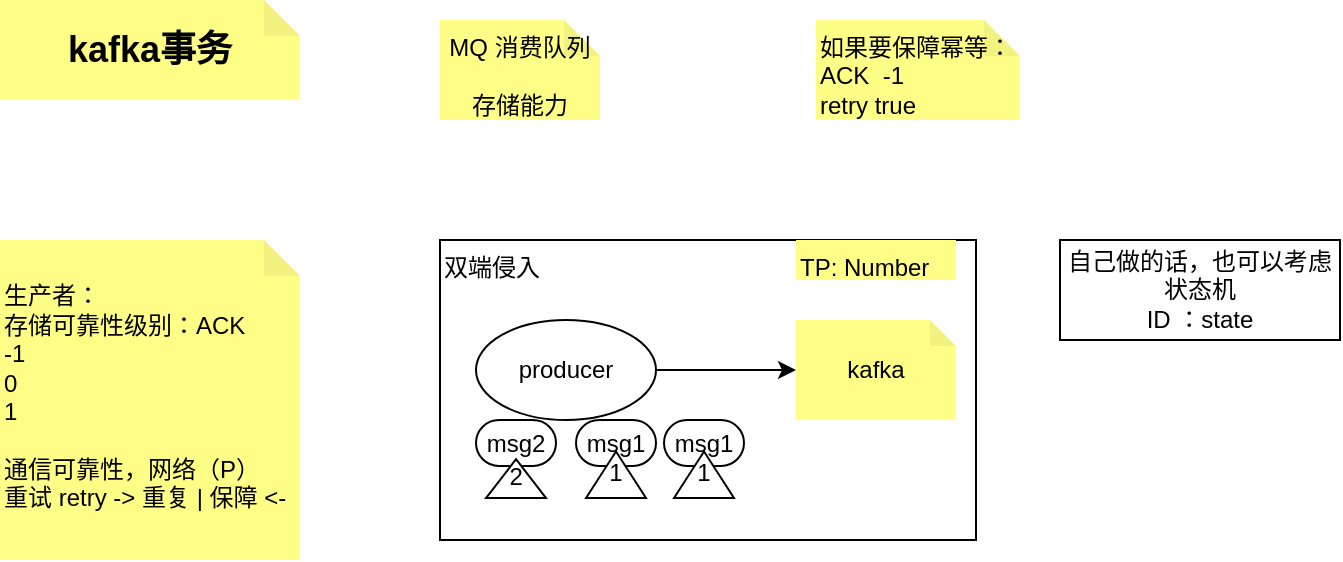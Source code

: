 <mxfile version="24.7.7">
  <diagram name="第 1 页" id="jGy_kaKpE124_-V6ExmP">
    <mxGraphModel dx="794" dy="420" grid="1" gridSize="10" guides="1" tooltips="1" connect="1" arrows="1" fold="1" page="1" pageScale="1" pageWidth="827" pageHeight="1169" math="0" shadow="0">
      <root>
        <mxCell id="0" />
        <mxCell id="1" parent="0" />
        <mxCell id="UA6zIyGJkmY5iBWxBRzS-14" value="双端侵入" style="rounded=0;whiteSpace=wrap;html=1;align=left;verticalAlign=top;" vertex="1" parent="1">
          <mxGeometry x="290" y="160" width="268" height="150" as="geometry" />
        </mxCell>
        <mxCell id="UA6zIyGJkmY5iBWxBRzS-1" value="&lt;div&gt;&lt;br&gt;&lt;/div&gt;&lt;div&gt;生产者：&lt;/div&gt;&lt;div&gt;存储可靠性级别：ACK&lt;/div&gt;&lt;div&gt;-1&lt;/div&gt;&lt;div&gt;0&lt;/div&gt;&lt;div&gt;1&lt;/div&gt;&lt;div&gt;&lt;br&gt;&lt;/div&gt;&lt;div&gt;通信可靠性，网络（P）&lt;/div&gt;&lt;div&gt;重试 retry -&amp;gt; 重复 | 保障 &amp;lt;-&lt;/div&gt;" style="shape=note;whiteSpace=wrap;html=1;backgroundOutline=1;darkOpacity=0.05;fillColor=#ffff88;strokeColor=none;horizontal=1;align=left;verticalAlign=top;size=18;" vertex="1" parent="1">
          <mxGeometry x="70" y="160" width="150" height="160" as="geometry" />
        </mxCell>
        <mxCell id="UA6zIyGJkmY5iBWxBRzS-2" value="kafka事务" style="shape=note;whiteSpace=wrap;html=1;backgroundOutline=1;darkOpacity=0.05;fillColor=#ffff88;strokeColor=none;horizontal=1;align=center;verticalAlign=middle;size=18;fontSize=18;fontStyle=1" vertex="1" parent="1">
          <mxGeometry x="70" y="40" width="150" height="50" as="geometry" />
        </mxCell>
        <mxCell id="UA6zIyGJkmY5iBWxBRzS-5" style="edgeStyle=orthogonalEdgeStyle;rounded=0;orthogonalLoop=1;jettySize=auto;html=1;" edge="1" parent="1" source="UA6zIyGJkmY5iBWxBRzS-3" target="UA6zIyGJkmY5iBWxBRzS-4">
          <mxGeometry relative="1" as="geometry" />
        </mxCell>
        <mxCell id="UA6zIyGJkmY5iBWxBRzS-3" value="producer" style="ellipse;whiteSpace=wrap;html=1;" vertex="1" parent="1">
          <mxGeometry x="308" y="200" width="90" height="50" as="geometry" />
        </mxCell>
        <mxCell id="UA6zIyGJkmY5iBWxBRzS-4" value="kafka" style="shape=note;whiteSpace=wrap;html=1;backgroundOutline=1;darkOpacity=0.05;fillColor=#ffff88;strokeColor=none;horizontal=1;align=center;verticalAlign=middle;size=13;" vertex="1" parent="1">
          <mxGeometry x="468" y="200" width="80" height="50" as="geometry" />
        </mxCell>
        <mxCell id="UA6zIyGJkmY5iBWxBRzS-6" value="msg1" style="rounded=1;whiteSpace=wrap;html=1;arcSize=50;" vertex="1" parent="1">
          <mxGeometry x="358" y="250" width="40" height="23" as="geometry" />
        </mxCell>
        <mxCell id="UA6zIyGJkmY5iBWxBRzS-7" value="1" style="triangle;whiteSpace=wrap;html=1;rotation=-90;textDirection=vertical-lr;" vertex="1" parent="1">
          <mxGeometry x="366.38" y="262.38" width="23.25" height="30" as="geometry" />
        </mxCell>
        <mxCell id="UA6zIyGJkmY5iBWxBRzS-8" value="msg1" style="rounded=1;whiteSpace=wrap;html=1;arcSize=50;" vertex="1" parent="1">
          <mxGeometry x="402" y="250" width="40" height="23" as="geometry" />
        </mxCell>
        <mxCell id="UA6zIyGJkmY5iBWxBRzS-9" value="1" style="triangle;whiteSpace=wrap;html=1;rotation=-90;textDirection=vertical-lr;" vertex="1" parent="1">
          <mxGeometry x="410.38" y="262.38" width="23.25" height="30" as="geometry" />
        </mxCell>
        <mxCell id="UA6zIyGJkmY5iBWxBRzS-10" value="msg2" style="rounded=1;whiteSpace=wrap;html=1;arcSize=50;" vertex="1" parent="1">
          <mxGeometry x="308" y="250" width="40" height="23" as="geometry" />
        </mxCell>
        <mxCell id="UA6zIyGJkmY5iBWxBRzS-11" value="2" style="triangle;whiteSpace=wrap;html=1;rotation=-90;textDirection=vertical-lr;" vertex="1" parent="1">
          <mxGeometry x="318.32" y="264.32" width="19.39" height="30" as="geometry" />
        </mxCell>
        <mxCell id="UA6zIyGJkmY5iBWxBRzS-12" value="TP: Number" style="shape=note;whiteSpace=wrap;html=1;backgroundOutline=1;darkOpacity=0.05;fillColor=#ffff88;strokeColor=none;horizontal=1;align=left;verticalAlign=top;size=0;" vertex="1" parent="1">
          <mxGeometry x="468" y="160" width="80" height="20" as="geometry" />
        </mxCell>
        <mxCell id="UA6zIyGJkmY5iBWxBRzS-15" value="MQ 消费队列&lt;div&gt;&lt;br&gt;&lt;/div&gt;&lt;div&gt;存储能力&lt;/div&gt;" style="shape=note;whiteSpace=wrap;html=1;backgroundOutline=1;darkOpacity=0.05;fillColor=#ffff88;strokeColor=none;horizontal=1;align=center;verticalAlign=top;size=18;" vertex="1" parent="1">
          <mxGeometry x="290" y="50" width="80" height="50" as="geometry" />
        </mxCell>
        <mxCell id="UA6zIyGJkmY5iBWxBRzS-16" value="如果要保障幂等：&lt;div&gt;ACK&amp;nbsp; -1&amp;nbsp;&lt;/div&gt;&lt;div&gt;retry true&lt;/div&gt;" style="shape=note;whiteSpace=wrap;html=1;backgroundOutline=1;darkOpacity=0.05;fillColor=#ffff88;strokeColor=none;horizontal=1;align=left;verticalAlign=top;size=18;" vertex="1" parent="1">
          <mxGeometry x="478" y="50" width="102" height="50" as="geometry" />
        </mxCell>
        <mxCell id="UA6zIyGJkmY5iBWxBRzS-17" value="自己做的话，也可以考虑状态机&lt;div&gt;ID ：state&lt;/div&gt;" style="rounded=0;whiteSpace=wrap;html=1;align=center;verticalAlign=middle;" vertex="1" parent="1">
          <mxGeometry x="600" y="160" width="140" height="50" as="geometry" />
        </mxCell>
      </root>
    </mxGraphModel>
  </diagram>
</mxfile>
